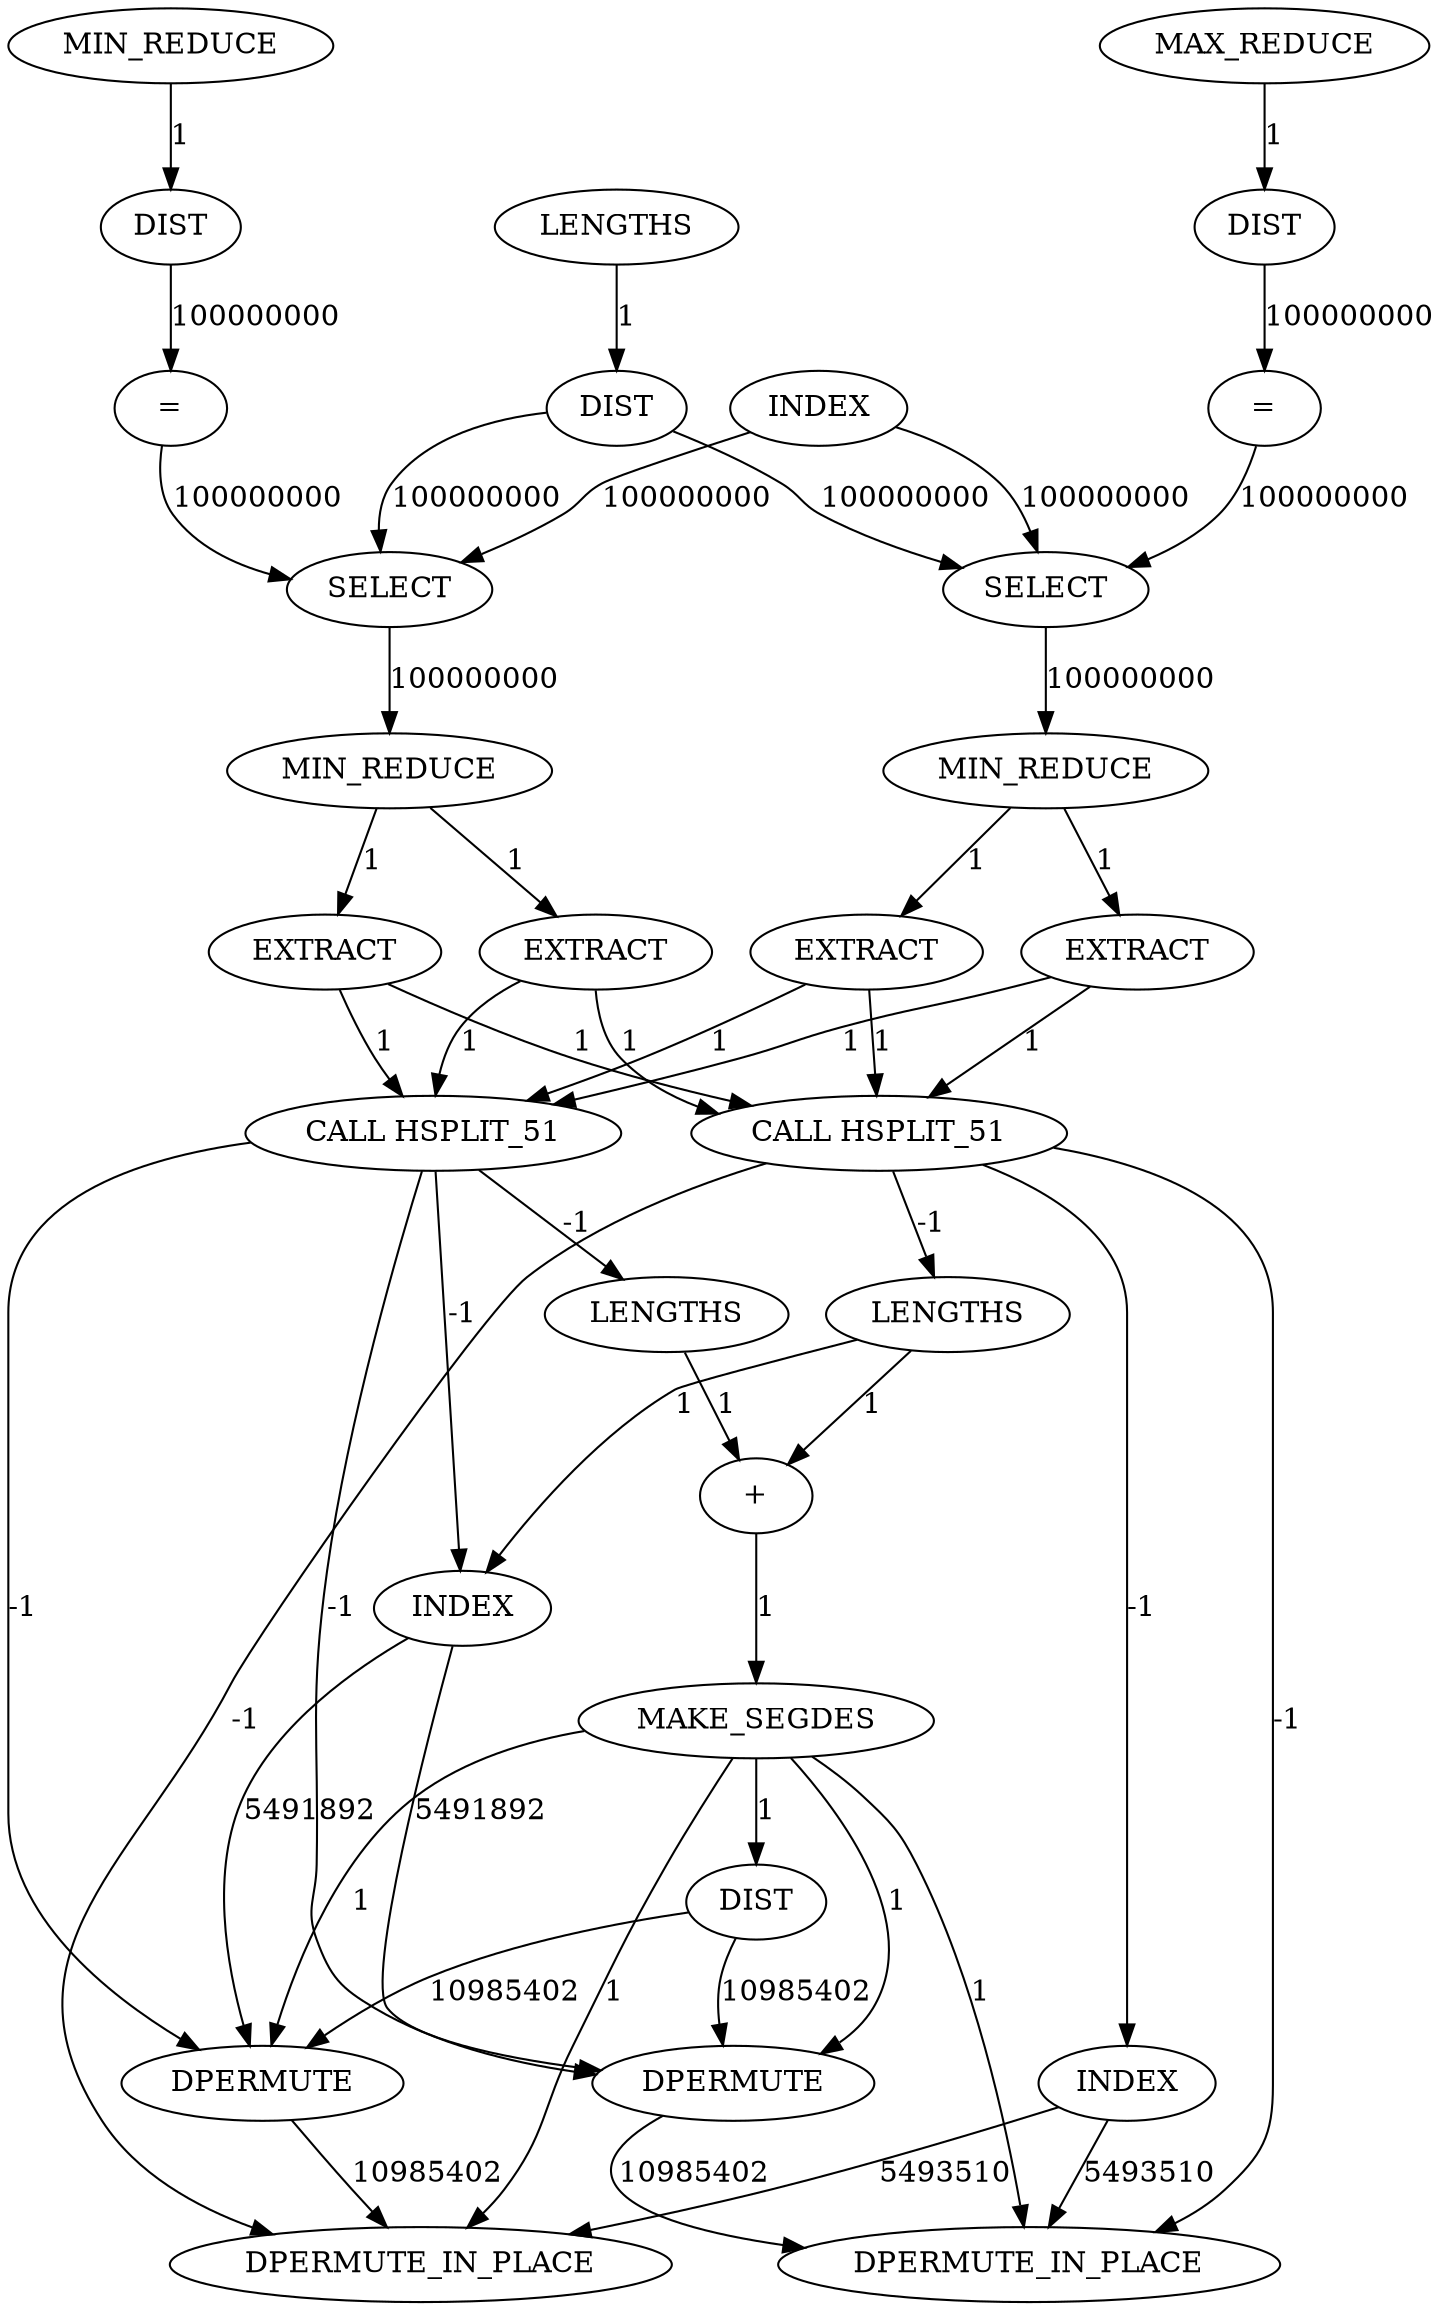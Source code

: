 digraph {
	convex_hull_large_grid_INST_3639 [label=SELECT cost=309579618]
	convex_hull_large_grid_INST_3731 [label=MIN_REDUCE cost=71120452]
	convex_hull_large_grid_INST_3742 [label=EXTRACT cost=25972]
	convex_hull_large_grid_INST_3795 [label=MAKE_SEGDES cost=43]
	convex_hull_large_grid_INST_3812 [label=DPERMUTE cost=42079714]
	convex_hull_large_grid_INST_3641 [label=MIN_REDUCE cost=71026583]
	convex_hull_large_grid_INST_3790 [label="+" cost=473]
	convex_hull_large_grid_INST_3689 [label="=" cost=75941956]
	convex_hull_large_grid_INST_3659 [label=EXTRACT cost=25069]
	convex_hull_large_grid_INST_3789 [label=LENGTHS cost=43]
	convex_hull_large_grid_INST_3615 [label=DIST cost=1548]
	convex_hull_large_grid_INST_3652 [label=EXTRACT cost=1419]
	convex_hull_large_grid_INST_3666 [label=MAX_REDUCE cost=74516248]
	convex_hull_large_grid_INST_3605 [label=INDEX cost=1032]
	convex_hull_large_grid_INST_374 [label="CALL HSPLIT_51" cost=0]
	convex_hull_large_grid_INST_3863 [label=DPERMUTE cost=33881506]
	convex_hull_large_grid_INST_3576 [label=MIN_REDUCE cost=75726139]
	convex_hull_large_grid_INST_378 [label="CALL HSPLIT_51" cost=0]
	convex_hull_large_grid_INST_3771 [label=INDEX cost=129]
	convex_hull_large_grid_INST_3599 [label="=" cost=74177838]
	convex_hull_large_grid_INST_3801 [label=DIST cost=516]
	convex_hull_large_grid_INST_3675 [label=DIST cost=946]
	convex_hull_large_grid_INST_3763 [label=LENGTHS cost=2623]
	convex_hull_large_grid_INST_3572 [label=LENGTHS cost=4988]
	convex_hull_large_grid_INST_3585 [label=DIST cost=1462]
	convex_hull_large_grid_INST_3759 [label=INDEX cost=1376]
	convex_hull_large_grid_INST_3729 [label=SELECT cost=153190209]
	convex_hull_large_grid_INST_3749 [label=EXTRACT cost=688]
	convex_hull_large_grid_INST_6330 [label=DPERMUTE_IN_PLACE cost=17966474]
	convex_hull_large_grid_INST_6329 [label=DPERMUTE_IN_PLACE cost=26027125]
	convex_hull_large_grid_INST_3639 -> convex_hull_large_grid_INST_3641 [label=100000000 cost=100000000]
	convex_hull_large_grid_INST_3731 -> convex_hull_large_grid_INST_3742 [label=1 cost=1]
	convex_hull_large_grid_INST_3731 -> convex_hull_large_grid_INST_3749 [label=1 cost=1]
	convex_hull_large_grid_INST_3742 -> convex_hull_large_grid_INST_374 [label=1 cost=1]
	convex_hull_large_grid_INST_3742 -> convex_hull_large_grid_INST_378 [label=1 cost=1]
	convex_hull_large_grid_INST_3795 -> convex_hull_large_grid_INST_3801 [label=1 cost=1]
	convex_hull_large_grid_INST_3795 -> convex_hull_large_grid_INST_3812 [label=1 cost=1]
	convex_hull_large_grid_INST_3795 -> convex_hull_large_grid_INST_6329 [label=1 cost=1]
	convex_hull_large_grid_INST_3795 -> convex_hull_large_grid_INST_3863 [label=1 cost=1]
	convex_hull_large_grid_INST_3795 -> convex_hull_large_grid_INST_6330 [label=1 cost=1]
	convex_hull_large_grid_INST_3812 -> convex_hull_large_grid_INST_6329 [label=10985402 cost=10985402]
	convex_hull_large_grid_INST_3641 -> convex_hull_large_grid_INST_3652 [label=1 cost=1]
	convex_hull_large_grid_INST_3641 -> convex_hull_large_grid_INST_3659 [label=1 cost=1]
	convex_hull_large_grid_INST_3790 -> convex_hull_large_grid_INST_3795 [label=1 cost=1]
	convex_hull_large_grid_INST_3689 -> convex_hull_large_grid_INST_3729 [label=100000000 cost=100000000]
	convex_hull_large_grid_INST_3659 -> convex_hull_large_grid_INST_374 [label=1 cost=1]
	convex_hull_large_grid_INST_3659 -> convex_hull_large_grid_INST_378 [label=1 cost=1]
	convex_hull_large_grid_INST_3789 -> convex_hull_large_grid_INST_3790 [label=1 cost=1]
	convex_hull_large_grid_INST_3615 -> convex_hull_large_grid_INST_3639 [label=100000000 cost=100000000]
	convex_hull_large_grid_INST_3615 -> convex_hull_large_grid_INST_3729 [label=100000000 cost=100000000]
	convex_hull_large_grid_INST_3652 -> convex_hull_large_grid_INST_374 [label=1 cost=1]
	convex_hull_large_grid_INST_3652 -> convex_hull_large_grid_INST_378 [label=1 cost=1]
	convex_hull_large_grid_INST_3666 -> convex_hull_large_grid_INST_3675 [label=1 cost=1]
	convex_hull_large_grid_INST_3605 -> convex_hull_large_grid_INST_3639 [label=100000000 cost=100000000]
	convex_hull_large_grid_INST_3605 -> convex_hull_large_grid_INST_3729 [label=100000000 cost=100000000]
	convex_hull_large_grid_INST_374 -> convex_hull_large_grid_INST_3759 [label=-1 cost=-1]
	convex_hull_large_grid_INST_374 -> convex_hull_large_grid_INST_3763 [label=-1 cost=-1]
	convex_hull_large_grid_INST_374 -> convex_hull_large_grid_INST_6329 [label=-1 cost=-1]
	convex_hull_large_grid_INST_374 -> convex_hull_large_grid_INST_6330 [label=-1 cost=-1]
	convex_hull_large_grid_INST_3863 -> convex_hull_large_grid_INST_6330 [label=10985402 cost=10985402]
	convex_hull_large_grid_INST_3576 -> convex_hull_large_grid_INST_3585 [label=1 cost=1]
	convex_hull_large_grid_INST_378 -> convex_hull_large_grid_INST_3771 [label=-1 cost=-1]
	convex_hull_large_grid_INST_378 -> convex_hull_large_grid_INST_3789 [label=-1 cost=-1]
	convex_hull_large_grid_INST_378 -> convex_hull_large_grid_INST_3812 [label=-1 cost=-1]
	convex_hull_large_grid_INST_378 -> convex_hull_large_grid_INST_3863 [label=-1 cost=-1]
	convex_hull_large_grid_INST_3771 -> convex_hull_large_grid_INST_3812 [label=5491892 cost=5491892]
	convex_hull_large_grid_INST_3771 -> convex_hull_large_grid_INST_3863 [label=5491892 cost=5491892]
	convex_hull_large_grid_INST_3599 -> convex_hull_large_grid_INST_3639 [label=100000000 cost=100000000]
	convex_hull_large_grid_INST_3801 -> convex_hull_large_grid_INST_3812 [label=10985402 cost=10985402]
	convex_hull_large_grid_INST_3801 -> convex_hull_large_grid_INST_3863 [label=10985402 cost=10985402]
	convex_hull_large_grid_INST_3675 -> convex_hull_large_grid_INST_3689 [label=100000000 cost=100000000]
	convex_hull_large_grid_INST_3763 -> convex_hull_large_grid_INST_3771 [label=1 cost=1]
	convex_hull_large_grid_INST_3763 -> convex_hull_large_grid_INST_3790 [label=1 cost=1]
	convex_hull_large_grid_INST_3572 -> convex_hull_large_grid_INST_3615 [label=1 cost=1]
	convex_hull_large_grid_INST_3585 -> convex_hull_large_grid_INST_3599 [label=100000000 cost=100000000]
	convex_hull_large_grid_INST_3759 -> convex_hull_large_grid_INST_6329 [label=5493510 cost=5493510]
	convex_hull_large_grid_INST_3759 -> convex_hull_large_grid_INST_6330 [label=5493510 cost=5493510]
	convex_hull_large_grid_INST_3729 -> convex_hull_large_grid_INST_3731 [label=100000000 cost=100000000]
	convex_hull_large_grid_INST_3749 -> convex_hull_large_grid_INST_374 [label=1 cost=1]
	convex_hull_large_grid_INST_3749 -> convex_hull_large_grid_INST_378 [label=1 cost=1]
}
